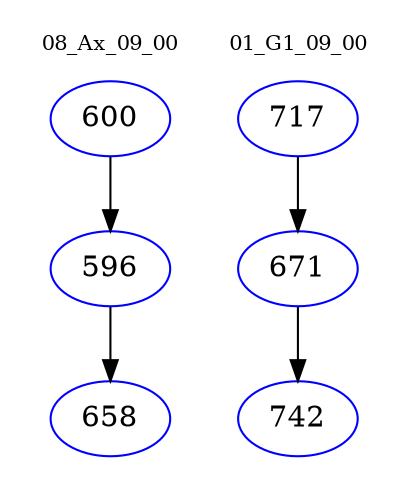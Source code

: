 digraph{
subgraph cluster_0 {
color = white
label = "08_Ax_09_00";
fontsize=10;
T0_600 [label="600", color="blue"]
T0_600 -> T0_596 [color="black"]
T0_596 [label="596", color="blue"]
T0_596 -> T0_658 [color="black"]
T0_658 [label="658", color="blue"]
}
subgraph cluster_1 {
color = white
label = "01_G1_09_00";
fontsize=10;
T1_717 [label="717", color="blue"]
T1_717 -> T1_671 [color="black"]
T1_671 [label="671", color="blue"]
T1_671 -> T1_742 [color="black"]
T1_742 [label="742", color="blue"]
}
}
